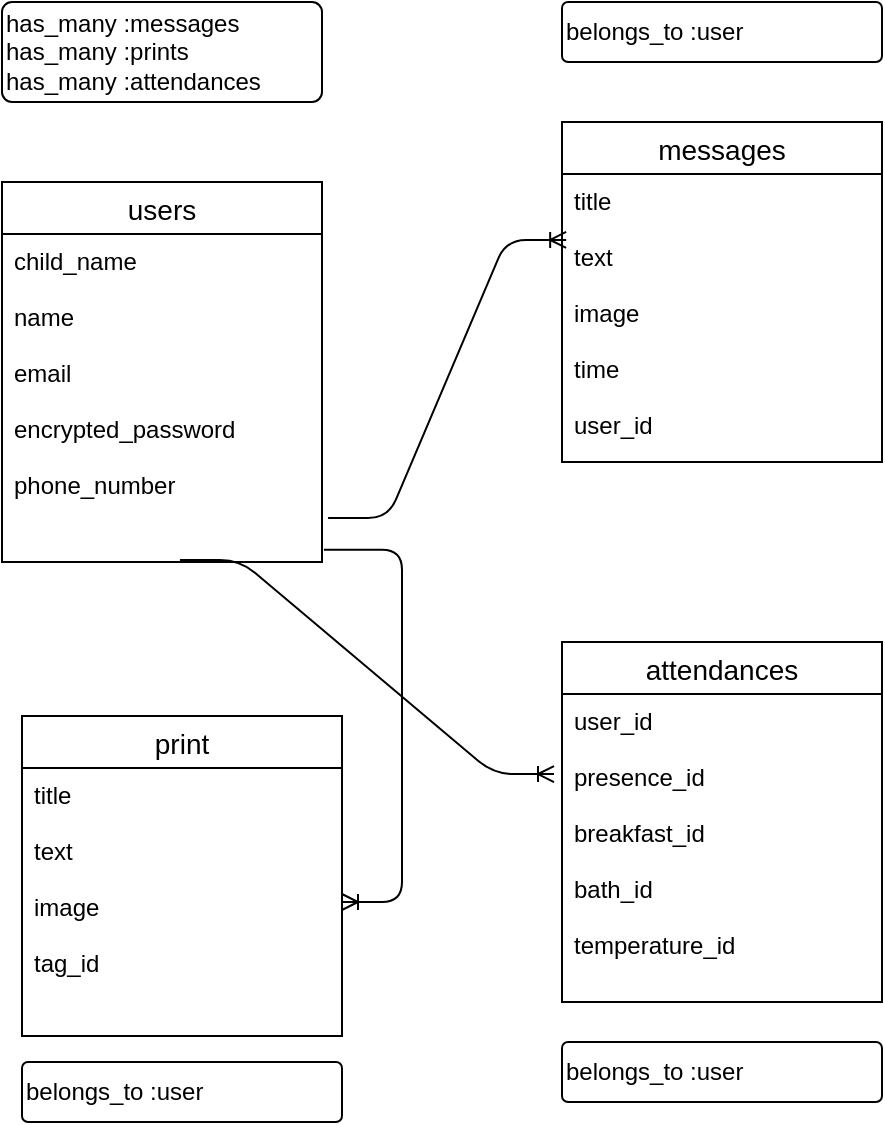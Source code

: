 <mxfile version="14.0.4" type="embed">
    <diagram id="alTe_5fPE_OpI6jwA0jk" name="ページ1">
        <mxGraphModel dx="626" dy="310" grid="1" gridSize="10" guides="0" tooltips="1" connect="1" arrows="1" fold="1" page="1" pageScale="1" pageWidth="827" pageHeight="1169" math="0" shadow="0">
            <root>
                <mxCell id="0"/>
                <mxCell id="1" parent="0"/>
                <mxCell id="2" value="users" style="swimlane;fontStyle=0;childLayout=stackLayout;horizontal=1;startSize=26;horizontalStack=0;resizeParent=1;resizeParentMax=0;resizeLast=0;collapsible=1;marginBottom=0;align=center;fontSize=14;" parent="1" vertex="1">
                    <mxGeometry x="40" y="260" width="160" height="190" as="geometry"/>
                </mxCell>
                <mxCell id="3" value="child_name&#10;&#10;name&#10;&#10;email&#10;&#10;encrypted_password&#10;&#10;phone_number" style="text;strokeColor=none;fillColor=none;spacingLeft=4;spacingRight=4;overflow=hidden;rotatable=0;points=[[0,0.5],[1,0.5]];portConstraint=eastwest;fontSize=12;" parent="2" vertex="1">
                    <mxGeometry y="26" width="160" height="164" as="geometry"/>
                </mxCell>
                <mxCell id="8" value="messages" style="swimlane;fontStyle=0;childLayout=stackLayout;horizontal=1;startSize=26;horizontalStack=0;resizeParent=1;resizeParentMax=0;resizeLast=0;collapsible=1;marginBottom=0;align=center;fontSize=14;" parent="1" vertex="1">
                    <mxGeometry x="320" y="230" width="160" height="170" as="geometry"/>
                </mxCell>
                <mxCell id="9" value="title&#10;&#10;text&#10;&#10;image&#10;&#10;time&#10;&#10;user_id" style="text;strokeColor=none;fillColor=none;spacingLeft=4;spacingRight=4;overflow=hidden;rotatable=0;points=[[0,0.5],[1,0.5]];portConstraint=eastwest;fontSize=12;" parent="8" vertex="1">
                    <mxGeometry y="26" width="160" height="144" as="geometry"/>
                </mxCell>
                <mxCell id="12" value="attendances" style="swimlane;fontStyle=0;childLayout=stackLayout;horizontal=1;startSize=26;horizontalStack=0;resizeParent=1;resizeParentMax=0;resizeLast=0;collapsible=1;marginBottom=0;align=center;fontSize=14;" parent="1" vertex="1">
                    <mxGeometry x="320" y="490" width="160" height="180" as="geometry"/>
                </mxCell>
                <mxCell id="13" value="user_id&#10;&#10;presence_id&#10;&#10;breakfast_id&#10;&#10;bath_id&#10;&#10;temperature_id" style="text;strokeColor=none;fillColor=none;spacingLeft=4;spacingRight=4;overflow=hidden;rotatable=0;points=[[0,0.5],[1,0.5]];portConstraint=eastwest;fontSize=12;" parent="12" vertex="1">
                    <mxGeometry y="26" width="160" height="154" as="geometry"/>
                </mxCell>
                <mxCell id="16" value="print" style="swimlane;fontStyle=0;childLayout=stackLayout;horizontal=1;startSize=26;horizontalStack=0;resizeParent=1;resizeParentMax=0;resizeLast=0;collapsible=1;marginBottom=0;align=center;fontSize=14;" parent="1" vertex="1">
                    <mxGeometry x="50" y="527" width="160" height="160" as="geometry"/>
                </mxCell>
                <mxCell id="17" value="title&#10;&#10;text&#10;&#10;image&#10;&#10;tag_id" style="text;strokeColor=none;fillColor=none;spacingLeft=4;spacingRight=4;overflow=hidden;rotatable=0;points=[[0,0.5],[1,0.5]];portConstraint=eastwest;fontSize=12;" parent="16" vertex="1">
                    <mxGeometry y="26" width="160" height="134" as="geometry"/>
                </mxCell>
                <mxCell id="20" value="" style="edgeStyle=entityRelationEdgeStyle;fontSize=12;html=1;endArrow=ERoneToMany;exitX=1.019;exitY=0.866;exitDx=0;exitDy=0;exitPerimeter=0;entryX=0.013;entryY=0.229;entryDx=0;entryDy=0;entryPerimeter=0;" parent="1" source="3" target="9" edge="1">
                    <mxGeometry width="100" height="100" relative="1" as="geometry">
                        <mxPoint x="210" y="390" as="sourcePoint"/>
                        <mxPoint x="310" y="290" as="targetPoint"/>
                    </mxGeometry>
                </mxCell>
                <mxCell id="21" value="" style="edgeStyle=entityRelationEdgeStyle;fontSize=12;html=1;endArrow=ERoneToMany;exitX=1.006;exitY=0.963;exitDx=0;exitDy=0;exitPerimeter=0;" parent="1" source="3" target="17" edge="1">
                    <mxGeometry width="100" height="100" relative="1" as="geometry">
                        <mxPoint x="170" y="500" as="sourcePoint"/>
                        <mxPoint x="110" y="520" as="targetPoint"/>
                    </mxGeometry>
                </mxCell>
                <mxCell id="22" value="" style="edgeStyle=entityRelationEdgeStyle;fontSize=12;html=1;endArrow=ERoneToMany;entryX=-0.025;entryY=0.26;entryDx=0;entryDy=0;entryPerimeter=0;exitX=0.556;exitY=0.994;exitDx=0;exitDy=0;exitPerimeter=0;" parent="1" source="3" target="13" edge="1">
                    <mxGeometry width="100" height="100" relative="1" as="geometry">
                        <mxPoint x="210" y="480" as="sourcePoint"/>
                        <mxPoint x="310" y="380" as="targetPoint"/>
                    </mxGeometry>
                </mxCell>
                <mxCell id="23" value="has_many :messages&lt;br&gt;has_many :prints&lt;br&gt;has_many :attendances" style="rounded=1;arcSize=10;whiteSpace=wrap;html=1;align=left;" parent="1" vertex="1">
                    <mxGeometry x="40" y="170" width="160" height="50" as="geometry"/>
                </mxCell>
                <mxCell id="27" value="belongs_to :user" style="rounded=1;arcSize=10;whiteSpace=wrap;html=1;align=left;" parent="1" vertex="1">
                    <mxGeometry x="320" y="170" width="160" height="30" as="geometry"/>
                </mxCell>
                <mxCell id="28" value="belongs_to :user" style="rounded=1;arcSize=10;whiteSpace=wrap;html=1;align=left;" parent="1" vertex="1">
                    <mxGeometry x="320" y="690" width="160" height="30" as="geometry"/>
                </mxCell>
                <mxCell id="29" value="belongs_to :user" style="rounded=1;arcSize=10;whiteSpace=wrap;html=1;align=left;" parent="1" vertex="1">
                    <mxGeometry x="50" y="700" width="160" height="30" as="geometry"/>
                </mxCell>
            </root>
        </mxGraphModel>
    </diagram>
</mxfile>